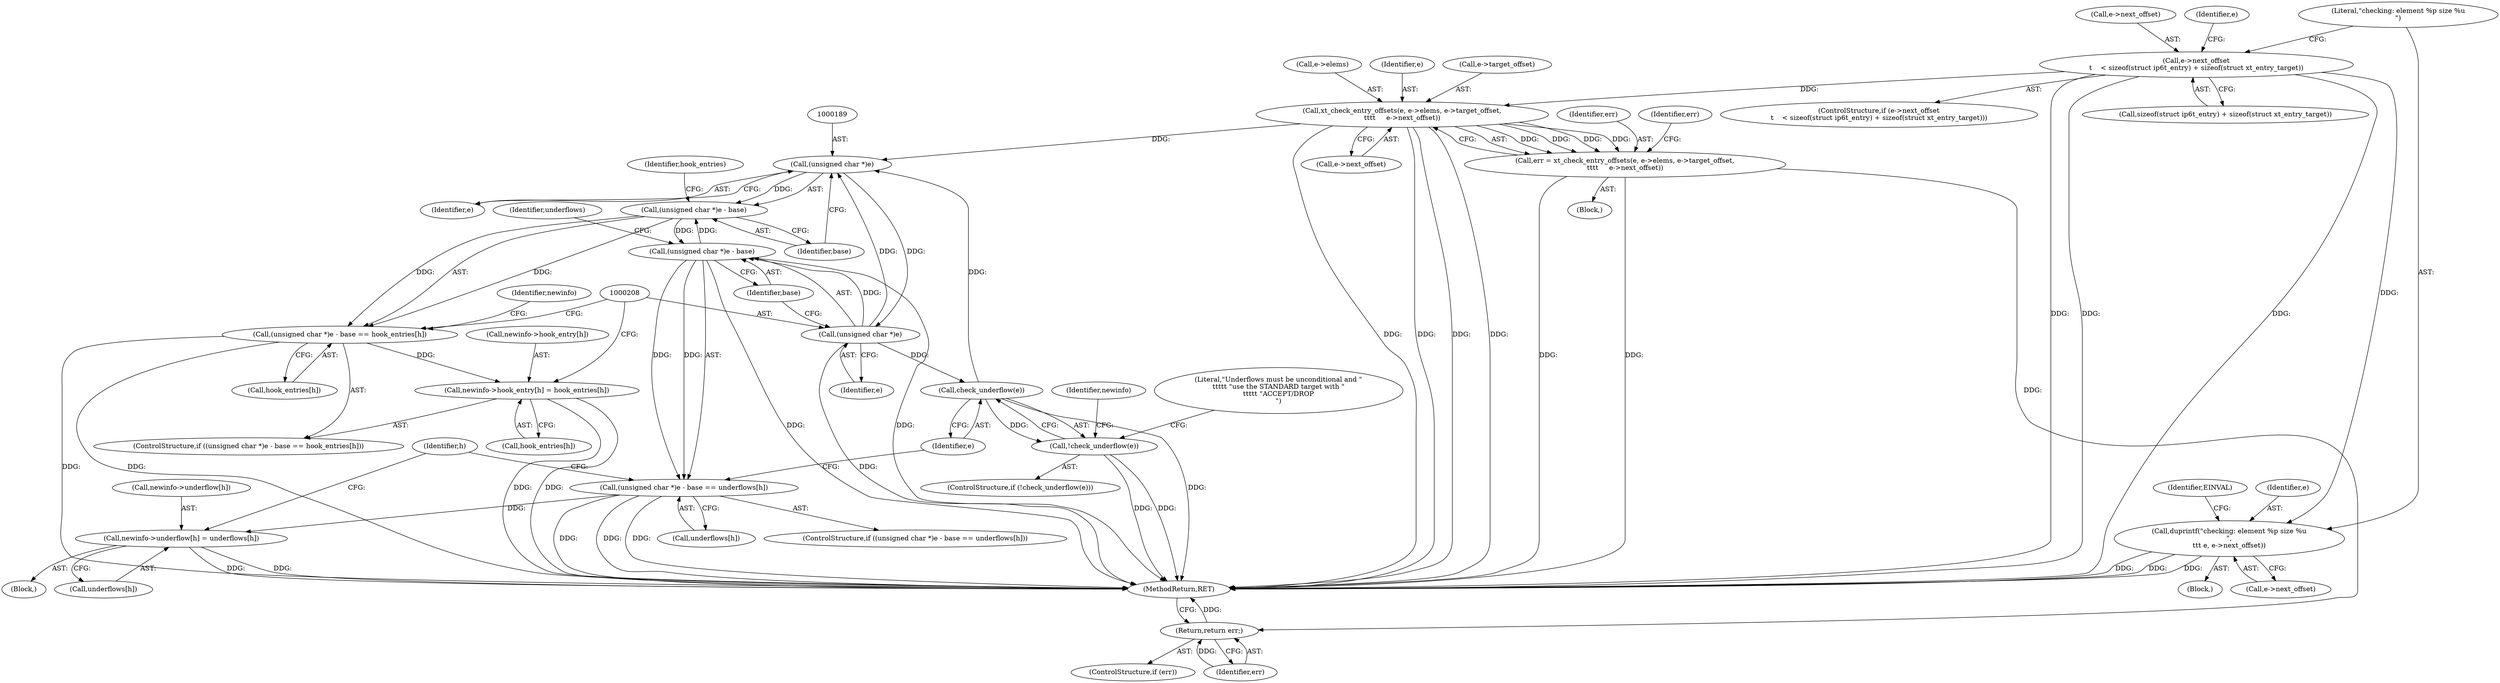 digraph "0_linux_ce683e5f9d045e5d67d1312a42b359cb2ab2a13c_4@API" {
"1000121" [label="(Call,e->next_offset\n\t    < sizeof(struct ip6t_entry) + sizeof(struct xt_entry_target))"];
"1000131" [label="(Call,duprintf(\"checking: element %p size %u\n\",\n\t\t\t e, e->next_offset))"];
"1000152" [label="(Call,xt_check_entry_offsets(e, e->elems, e->target_offset,\n\t\t\t\t     e->next_offset))"];
"1000150" [label="(Call,err = xt_check_entry_offsets(e, e->elems, e->target_offset,\n\t\t\t\t     e->next_offset))"];
"1000165" [label="(Return,return err;)"];
"1000188" [label="(Call,(unsigned char *)e)"];
"1000187" [label="(Call,(unsigned char *)e - base)"];
"1000186" [label="(Call,(unsigned char *)e - base == hook_entries[h])"];
"1000195" [label="(Call,newinfo->hook_entry[h] = hook_entries[h])"];
"1000206" [label="(Call,(unsigned char *)e - base)"];
"1000205" [label="(Call,(unsigned char *)e - base == underflows[h])"];
"1000225" [label="(Call,newinfo->underflow[h] = underflows[h])"];
"1000207" [label="(Call,(unsigned char *)e)"];
"1000217" [label="(Call,check_underflow(e))"];
"1000216" [label="(Call,!check_underflow(e))"];
"1000157" [label="(Call,e->target_offset)"];
"1000175" [label="(Identifier,h)"];
"1000154" [label="(Call,e->elems)"];
"1000195" [label="(Call,newinfo->hook_entry[h] = hook_entries[h])"];
"1000226" [label="(Call,newinfo->underflow[h])"];
"1000228" [label="(Identifier,newinfo)"];
"1000205" [label="(Call,(unsigned char *)e - base == underflows[h])"];
"1000153" [label="(Identifier,e)"];
"1000110" [label="(Block,)"];
"1000242" [label="(MethodReturn,RET)"];
"1000163" [label="(ControlStructure,if (err))"];
"1000186" [label="(Call,(unsigned char *)e - base == hook_entries[h])"];
"1000150" [label="(Call,err = xt_check_entry_offsets(e, e->elems, e->target_offset,\n\t\t\t\t     e->next_offset))"];
"1000151" [label="(Identifier,err)"];
"1000206" [label="(Call,(unsigned char *)e - base)"];
"1000192" [label="(Call,hook_entries[h])"];
"1000164" [label="(Identifier,err)"];
"1000216" [label="(Call,!check_underflow(e))"];
"1000160" [label="(Call,e->next_offset)"];
"1000209" [label="(Identifier,e)"];
"1000165" [label="(Return,return err;)"];
"1000131" [label="(Call,duprintf(\"checking: element %p size %u\n\",\n\t\t\t e, e->next_offset))"];
"1000185" [label="(ControlStructure,if ((unsigned char *)e - base == hook_entries[h]))"];
"1000198" [label="(Identifier,newinfo)"];
"1000133" [label="(Identifier,e)"];
"1000134" [label="(Call,e->next_offset)"];
"1000221" [label="(Literal,\"Underflows must be unconditional and \"\n\t\t\t\t\t \"use the STANDARD target with \"\n\t\t\t\t\t \"ACCEPT/DROP\n\")"];
"1000211" [label="(Call,underflows[h])"];
"1000145" [label="(Identifier,e)"];
"1000122" [label="(Call,e->next_offset)"];
"1000193" [label="(Identifier,hook_entries)"];
"1000187" [label="(Call,(unsigned char *)e - base)"];
"1000152" [label="(Call,xt_check_entry_offsets(e, e->elems, e->target_offset,\n\t\t\t\t     e->next_offset))"];
"1000207" [label="(Call,(unsigned char *)e)"];
"1000196" [label="(Call,newinfo->hook_entry[h])"];
"1000225" [label="(Call,newinfo->underflow[h] = underflows[h])"];
"1000201" [label="(Call,hook_entries[h])"];
"1000125" [label="(Call,sizeof(struct ip6t_entry) + sizeof(struct xt_entry_target))"];
"1000132" [label="(Literal,\"checking: element %p size %u\n\")"];
"1000231" [label="(Call,underflows[h])"];
"1000139" [label="(Identifier,EINVAL)"];
"1000212" [label="(Identifier,underflows)"];
"1000120" [label="(ControlStructure,if (e->next_offset\n\t    < sizeof(struct ip6t_entry) + sizeof(struct xt_entry_target)))"];
"1000214" [label="(Block,)"];
"1000204" [label="(ControlStructure,if ((unsigned char *)e - base == underflows[h]))"];
"1000217" [label="(Call,check_underflow(e))"];
"1000191" [label="(Identifier,base)"];
"1000188" [label="(Call,(unsigned char *)e)"];
"1000130" [label="(Block,)"];
"1000166" [label="(Identifier,err)"];
"1000121" [label="(Call,e->next_offset\n\t    < sizeof(struct ip6t_entry) + sizeof(struct xt_entry_target))"];
"1000218" [label="(Identifier,e)"];
"1000190" [label="(Identifier,e)"];
"1000210" [label="(Identifier,base)"];
"1000215" [label="(ControlStructure,if (!check_underflow(e)))"];
"1000121" -> "1000120"  [label="AST: "];
"1000121" -> "1000125"  [label="CFG: "];
"1000122" -> "1000121"  [label="AST: "];
"1000125" -> "1000121"  [label="AST: "];
"1000132" -> "1000121"  [label="CFG: "];
"1000145" -> "1000121"  [label="CFG: "];
"1000121" -> "1000242"  [label="DDG: "];
"1000121" -> "1000242"  [label="DDG: "];
"1000121" -> "1000242"  [label="DDG: "];
"1000121" -> "1000131"  [label="DDG: "];
"1000121" -> "1000152"  [label="DDG: "];
"1000131" -> "1000130"  [label="AST: "];
"1000131" -> "1000134"  [label="CFG: "];
"1000132" -> "1000131"  [label="AST: "];
"1000133" -> "1000131"  [label="AST: "];
"1000134" -> "1000131"  [label="AST: "];
"1000139" -> "1000131"  [label="CFG: "];
"1000131" -> "1000242"  [label="DDG: "];
"1000131" -> "1000242"  [label="DDG: "];
"1000131" -> "1000242"  [label="DDG: "];
"1000152" -> "1000150"  [label="AST: "];
"1000152" -> "1000160"  [label="CFG: "];
"1000153" -> "1000152"  [label="AST: "];
"1000154" -> "1000152"  [label="AST: "];
"1000157" -> "1000152"  [label="AST: "];
"1000160" -> "1000152"  [label="AST: "];
"1000150" -> "1000152"  [label="CFG: "];
"1000152" -> "1000242"  [label="DDG: "];
"1000152" -> "1000242"  [label="DDG: "];
"1000152" -> "1000242"  [label="DDG: "];
"1000152" -> "1000242"  [label="DDG: "];
"1000152" -> "1000150"  [label="DDG: "];
"1000152" -> "1000150"  [label="DDG: "];
"1000152" -> "1000150"  [label="DDG: "];
"1000152" -> "1000150"  [label="DDG: "];
"1000152" -> "1000188"  [label="DDG: "];
"1000150" -> "1000110"  [label="AST: "];
"1000151" -> "1000150"  [label="AST: "];
"1000164" -> "1000150"  [label="CFG: "];
"1000150" -> "1000242"  [label="DDG: "];
"1000150" -> "1000242"  [label="DDG: "];
"1000150" -> "1000165"  [label="DDG: "];
"1000165" -> "1000163"  [label="AST: "];
"1000165" -> "1000166"  [label="CFG: "];
"1000166" -> "1000165"  [label="AST: "];
"1000242" -> "1000165"  [label="CFG: "];
"1000165" -> "1000242"  [label="DDG: "];
"1000166" -> "1000165"  [label="DDG: "];
"1000188" -> "1000187"  [label="AST: "];
"1000188" -> "1000190"  [label="CFG: "];
"1000189" -> "1000188"  [label="AST: "];
"1000190" -> "1000188"  [label="AST: "];
"1000191" -> "1000188"  [label="CFG: "];
"1000188" -> "1000187"  [label="DDG: "];
"1000207" -> "1000188"  [label="DDG: "];
"1000217" -> "1000188"  [label="DDG: "];
"1000188" -> "1000207"  [label="DDG: "];
"1000187" -> "1000186"  [label="AST: "];
"1000187" -> "1000191"  [label="CFG: "];
"1000191" -> "1000187"  [label="AST: "];
"1000193" -> "1000187"  [label="CFG: "];
"1000187" -> "1000186"  [label="DDG: "];
"1000187" -> "1000186"  [label="DDG: "];
"1000206" -> "1000187"  [label="DDG: "];
"1000187" -> "1000206"  [label="DDG: "];
"1000186" -> "1000185"  [label="AST: "];
"1000186" -> "1000192"  [label="CFG: "];
"1000192" -> "1000186"  [label="AST: "];
"1000198" -> "1000186"  [label="CFG: "];
"1000208" -> "1000186"  [label="CFG: "];
"1000186" -> "1000242"  [label="DDG: "];
"1000186" -> "1000242"  [label="DDG: "];
"1000186" -> "1000195"  [label="DDG: "];
"1000195" -> "1000185"  [label="AST: "];
"1000195" -> "1000201"  [label="CFG: "];
"1000196" -> "1000195"  [label="AST: "];
"1000201" -> "1000195"  [label="AST: "];
"1000208" -> "1000195"  [label="CFG: "];
"1000195" -> "1000242"  [label="DDG: "];
"1000195" -> "1000242"  [label="DDG: "];
"1000206" -> "1000205"  [label="AST: "];
"1000206" -> "1000210"  [label="CFG: "];
"1000207" -> "1000206"  [label="AST: "];
"1000210" -> "1000206"  [label="AST: "];
"1000212" -> "1000206"  [label="CFG: "];
"1000206" -> "1000242"  [label="DDG: "];
"1000206" -> "1000242"  [label="DDG: "];
"1000206" -> "1000205"  [label="DDG: "];
"1000206" -> "1000205"  [label="DDG: "];
"1000207" -> "1000206"  [label="DDG: "];
"1000205" -> "1000204"  [label="AST: "];
"1000205" -> "1000211"  [label="CFG: "];
"1000211" -> "1000205"  [label="AST: "];
"1000218" -> "1000205"  [label="CFG: "];
"1000175" -> "1000205"  [label="CFG: "];
"1000205" -> "1000242"  [label="DDG: "];
"1000205" -> "1000242"  [label="DDG: "];
"1000205" -> "1000242"  [label="DDG: "];
"1000205" -> "1000225"  [label="DDG: "];
"1000225" -> "1000214"  [label="AST: "];
"1000225" -> "1000231"  [label="CFG: "];
"1000226" -> "1000225"  [label="AST: "];
"1000231" -> "1000225"  [label="AST: "];
"1000175" -> "1000225"  [label="CFG: "];
"1000225" -> "1000242"  [label="DDG: "];
"1000225" -> "1000242"  [label="DDG: "];
"1000207" -> "1000209"  [label="CFG: "];
"1000208" -> "1000207"  [label="AST: "];
"1000209" -> "1000207"  [label="AST: "];
"1000210" -> "1000207"  [label="CFG: "];
"1000207" -> "1000242"  [label="DDG: "];
"1000207" -> "1000217"  [label="DDG: "];
"1000217" -> "1000216"  [label="AST: "];
"1000217" -> "1000218"  [label="CFG: "];
"1000218" -> "1000217"  [label="AST: "];
"1000216" -> "1000217"  [label="CFG: "];
"1000217" -> "1000242"  [label="DDG: "];
"1000217" -> "1000216"  [label="DDG: "];
"1000216" -> "1000215"  [label="AST: "];
"1000221" -> "1000216"  [label="CFG: "];
"1000228" -> "1000216"  [label="CFG: "];
"1000216" -> "1000242"  [label="DDG: "];
"1000216" -> "1000242"  [label="DDG: "];
}
